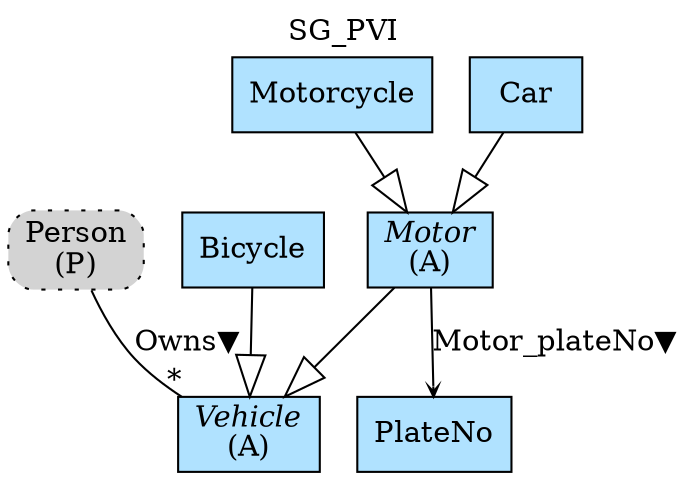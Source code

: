 digraph {graph[label=SG_PVI,labelloc=tl,labelfontsize=12];
"PPerson"[shape=box,fillcolor=lightgray,style ="rounded,filled,dotted",label=<Person<br/>(P)>];
"Vehicle"[shape=record,fillcolor=lightskyblue1,style = filled,label=<{<I>Vehicle</I><br/>(A)}>];
"Motor"[shape=record,fillcolor=lightskyblue1,style = filled,label=<{<I>Motor</I><br/>(A)}>];
"Bicycle"[shape=record,fillcolor=lightskyblue1,style = filled,label="Bicycle"];
"Motorcycle"[shape=record,fillcolor=lightskyblue1,style = filled,label="Motorcycle"];
"Car"[shape=record,fillcolor=lightskyblue1,style = filled,label="Car"];
"PlateNo"[shape=record,fillcolor=lightskyblue1,style = filled,label="PlateNo"];

"Bicycle"->"Vehicle"[arrowhead=onormal,arrowsize=2.0];
"Motor"->"Vehicle"[arrowhead=onormal,arrowsize=2.0];
"Motorcycle"->"Motor"[arrowhead=onormal,arrowsize=2.0];
"Car"->"Motor"[arrowhead=onormal,arrowsize=2.0];
"Motor"->"PlateNo"[label="Motor_plateNo▼",arrowhead=vee,headlabel="",arrowsize=.5];
"PPerson"->"Vehicle"[label="Owns▼",dir=none,taillabel="",headlabel="*"];
}